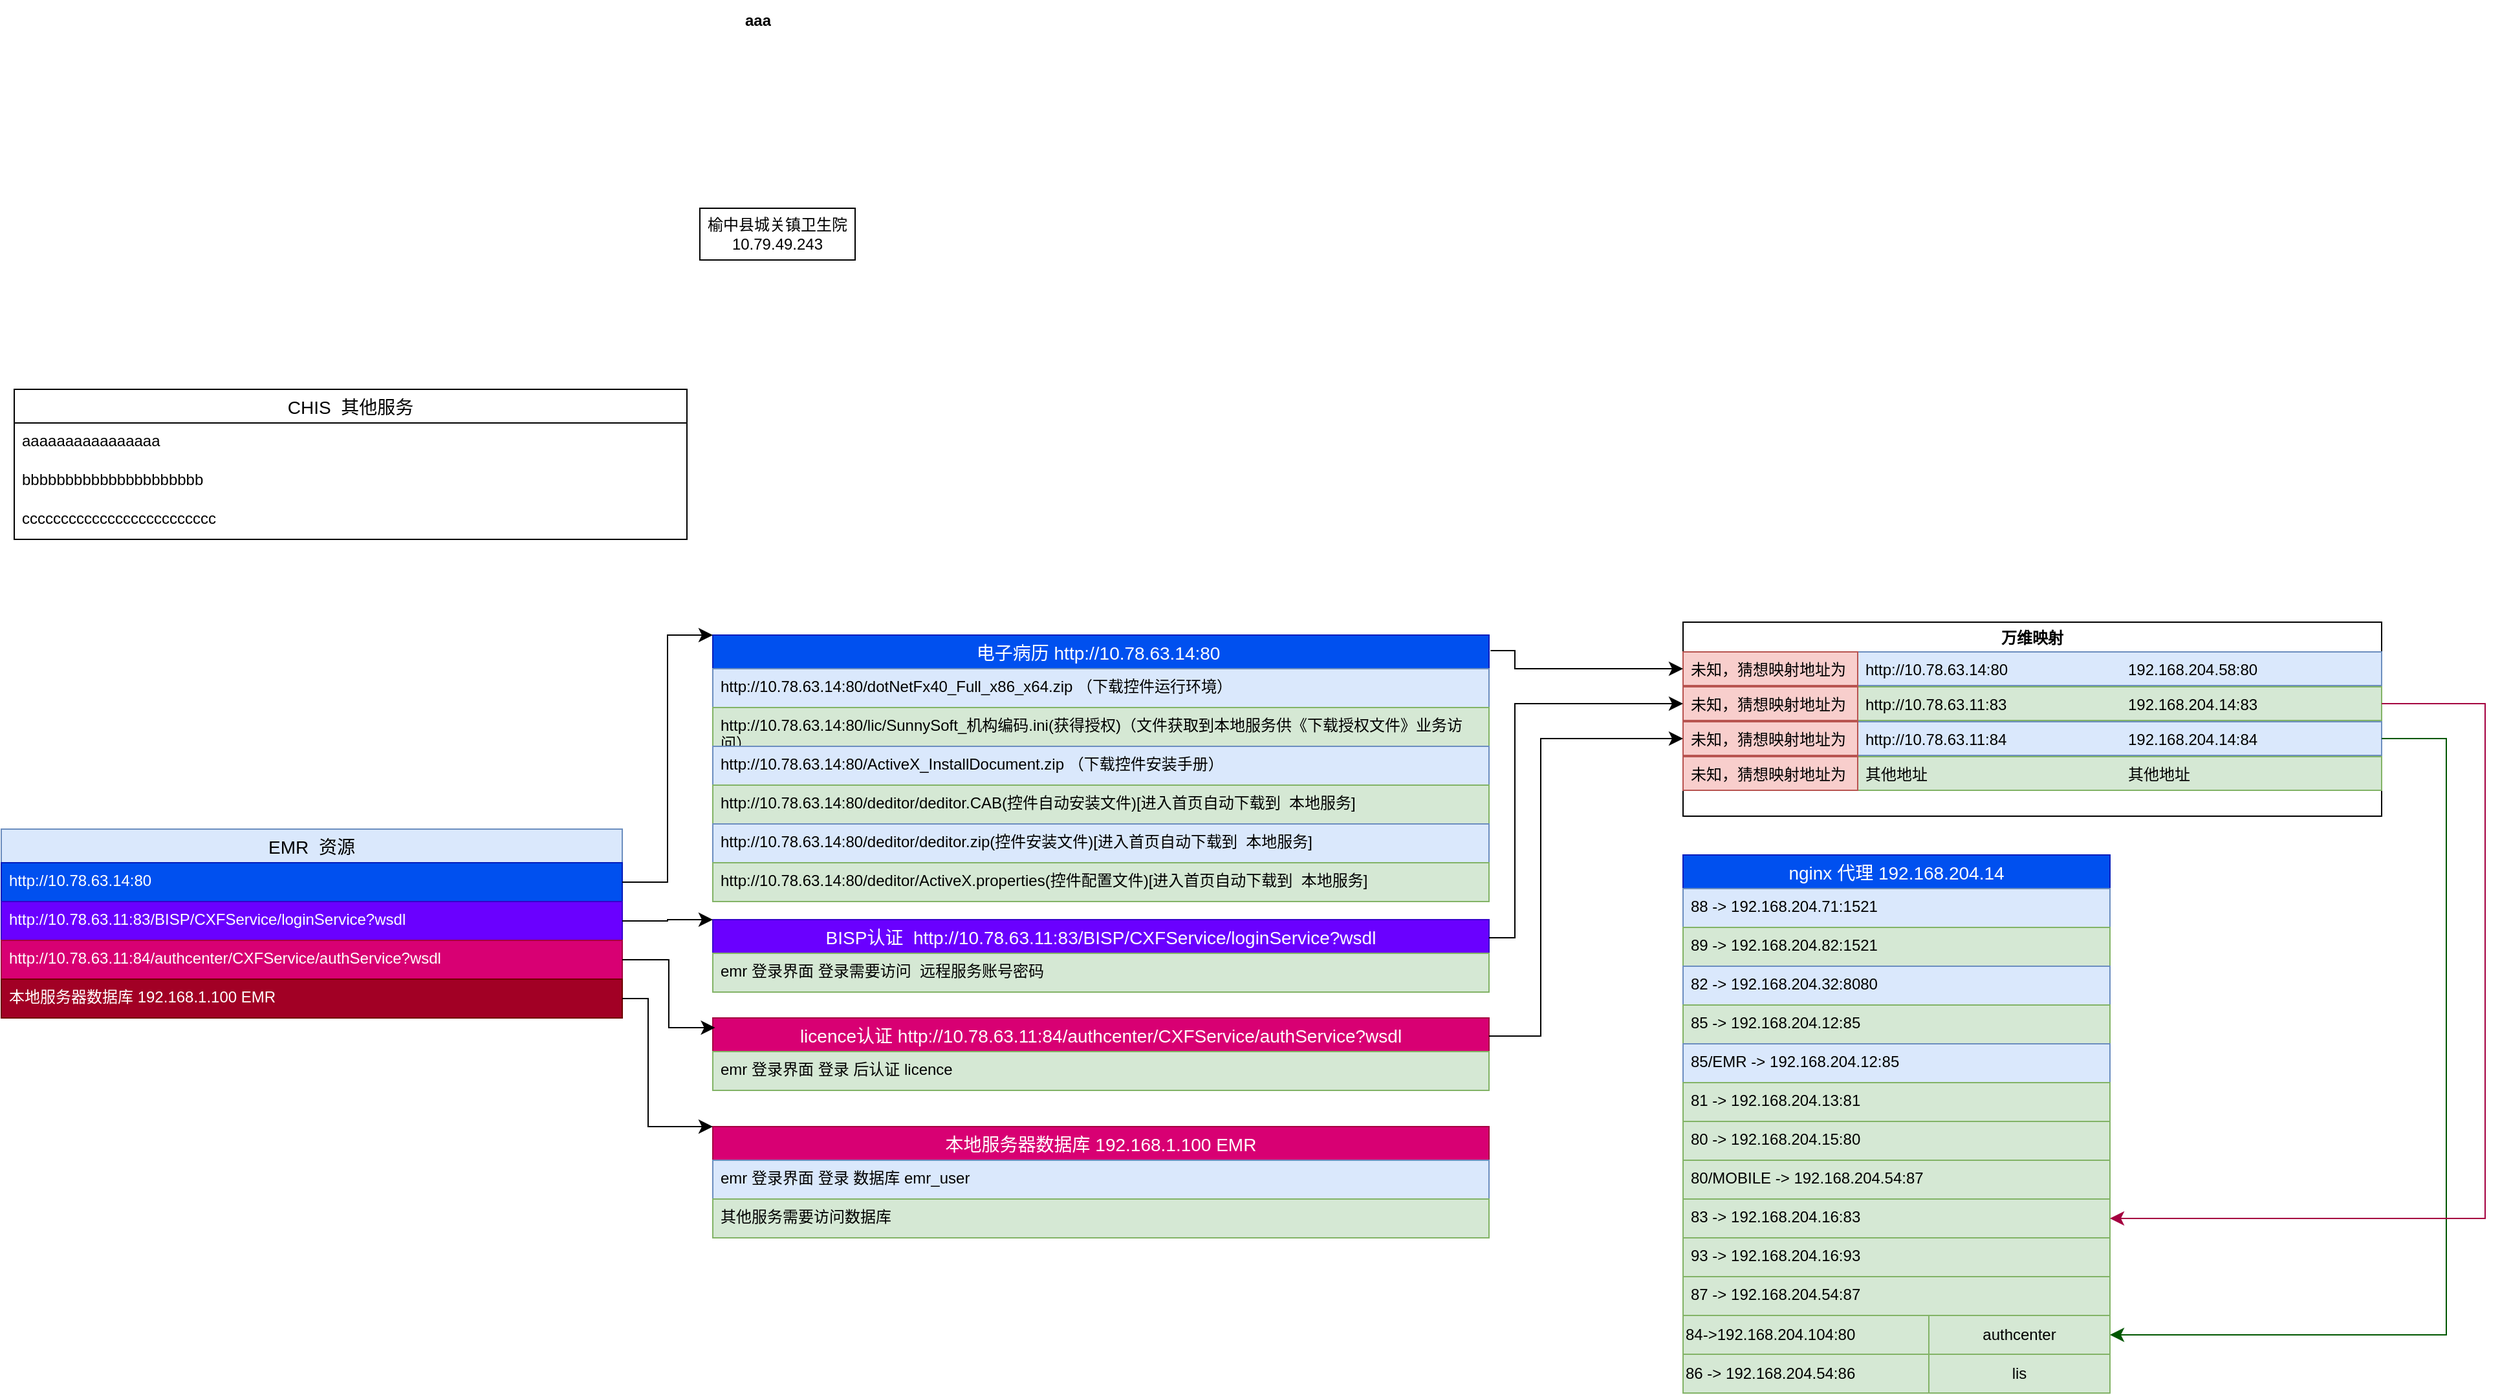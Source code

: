 <mxfile version="22.1.11" type="github">
  <diagram name="第 1 页" id="0BkjYjIJnNKJRxKwbIkA">
    <mxGraphModel dx="2831" dy="2198" grid="1" gridSize="10" guides="1" tooltips="1" connect="1" arrows="1" fold="1" page="1" pageScale="1" pageWidth="827" pageHeight="1169" math="0" shadow="0">
      <root>
        <mxCell id="0" />
        <mxCell id="1" parent="0" />
        <mxCell id="wKczsqMu7J6n82WPHIn5-1" value="榆中县城关镇卫生院&lt;span style=&quot;background-color: initial;&quot;&gt;10.79.49.243&lt;/span&gt;" style="rounded=0;whiteSpace=wrap;html=1;" parent="1" vertex="1">
          <mxGeometry x="430" y="-110" width="120" height="40" as="geometry" />
        </mxCell>
        <mxCell id="wKczsqMu7J6n82WPHIn5-2" value="CHIS  其他服务" style="swimlane;fontStyle=0;childLayout=stackLayout;horizontal=1;startSize=26;horizontalStack=0;resizeParent=1;resizeParentMax=0;resizeLast=0;collapsible=1;marginBottom=0;align=center;fontSize=14;" parent="1" vertex="1">
          <mxGeometry x="-100" y="30" width="520" height="116" as="geometry">
            <mxRectangle x="140" y="200" width="60" height="30" as="alternateBounds" />
          </mxGeometry>
        </mxCell>
        <mxCell id="wKczsqMu7J6n82WPHIn5-3" value="aaaaaaaaaaaaaaaa" style="text;strokeColor=none;fillColor=none;spacingLeft=4;spacingRight=4;overflow=hidden;rotatable=0;points=[[0,0.5],[1,0.5]];portConstraint=eastwest;fontSize=12;whiteSpace=wrap;html=1;" parent="wKczsqMu7J6n82WPHIn5-2" vertex="1">
          <mxGeometry y="26" width="520" height="30" as="geometry" />
        </mxCell>
        <mxCell id="wKczsqMu7J6n82WPHIn5-4" value="bbbbbbbbbbbbbbbbbbbbb" style="text;strokeColor=none;fillColor=none;spacingLeft=4;spacingRight=4;overflow=hidden;rotatable=0;points=[[0,0.5],[1,0.5]];portConstraint=eastwest;fontSize=12;whiteSpace=wrap;html=1;" parent="wKczsqMu7J6n82WPHIn5-2" vertex="1">
          <mxGeometry y="56" width="520" height="30" as="geometry" />
        </mxCell>
        <mxCell id="wKczsqMu7J6n82WPHIn5-5" value="ccccccccccccccccccccccccc" style="text;strokeColor=none;fillColor=none;spacingLeft=4;spacingRight=4;overflow=hidden;rotatable=0;points=[[0,0.5],[1,0.5]];portConstraint=eastwest;fontSize=12;whiteSpace=wrap;html=1;" parent="wKczsqMu7J6n82WPHIn5-2" vertex="1">
          <mxGeometry y="86" width="520" height="30" as="geometry" />
        </mxCell>
        <mxCell id="wKczsqMu7J6n82WPHIn5-19" value="aaa" style="shape=partialRectangle;connectable=0;fillColor=none;top=0;left=0;bottom=0;right=0;fontStyle=1;overflow=hidden;whiteSpace=wrap;html=1;" parent="1" vertex="1">
          <mxGeometry x="460" y="-270" width="30" height="30" as="geometry">
            <mxRectangle width="30" height="30" as="alternateBounds" />
          </mxGeometry>
        </mxCell>
        <mxCell id="eS7xaFLYB2sEI9pfLW7X-1" value="EMR  资源" style="swimlane;fontStyle=0;childLayout=stackLayout;horizontal=1;startSize=26;horizontalStack=0;resizeParent=1;resizeParentMax=0;resizeLast=0;collapsible=1;marginBottom=0;align=center;fontSize=14;movable=1;resizable=1;rotatable=1;deletable=1;editable=1;locked=0;connectable=1;fillColor=#dae8fc;strokeColor=#6c8ebf;" vertex="1" parent="1">
          <mxGeometry x="-110" y="370" width="480" height="146" as="geometry">
            <mxRectangle x="60" y="350" width="235" height="30" as="alternateBounds" />
          </mxGeometry>
        </mxCell>
        <mxCell id="eS7xaFLYB2sEI9pfLW7X-2" value="http://10.78.63.14:80" style="text;strokeColor=#001DBC;fillColor=#0050ef;spacingLeft=4;spacingRight=4;overflow=hidden;rotatable=0;points=[[0,0.5],[1,0.5]];portConstraint=eastwest;fontSize=12;whiteSpace=wrap;html=1;fontColor=#ffffff;" vertex="1" parent="eS7xaFLYB2sEI9pfLW7X-1">
          <mxGeometry y="26" width="480" height="30" as="geometry" />
        </mxCell>
        <mxCell id="eS7xaFLYB2sEI9pfLW7X-3" value="http://10.78.63.11:83/BISP/CXFService/loginService?wsdl" style="text;strokeColor=#3700CC;fillColor=#6a00ff;spacingLeft=4;spacingRight=4;overflow=hidden;rotatable=0;points=[[0,0.5],[1,0.5]];portConstraint=eastwest;fontSize=12;whiteSpace=wrap;html=1;fontColor=#ffffff;" vertex="1" parent="eS7xaFLYB2sEI9pfLW7X-1">
          <mxGeometry y="56" width="480" height="30" as="geometry" />
        </mxCell>
        <mxCell id="eS7xaFLYB2sEI9pfLW7X-4" value="http://10.78.63.11:84/authcenter/CXFService/authService?wsdl" style="text;strokeColor=#A50040;fillColor=#d80073;spacingLeft=4;spacingRight=4;overflow=hidden;rotatable=1;points=[[0,0.5],[1,0.5]];portConstraint=eastwest;fontSize=12;whiteSpace=wrap;html=1;movable=1;resizable=1;deletable=1;editable=1;locked=0;connectable=1;fontColor=#ffffff;" vertex="1" parent="eS7xaFLYB2sEI9pfLW7X-1">
          <mxGeometry y="86" width="480" height="30" as="geometry" />
        </mxCell>
        <mxCell id="eS7xaFLYB2sEI9pfLW7X-50" value="本地服务器数据库 192.168.1.100&amp;nbsp;EMR" style="text;strokeColor=#6F0000;fillColor=#a20025;spacingLeft=4;spacingRight=4;overflow=hidden;rotatable=1;points=[[0,0.5],[1,0.5]];portConstraint=eastwest;fontSize=12;whiteSpace=wrap;html=1;movable=1;resizable=1;deletable=1;editable=1;locked=0;connectable=1;fontColor=#ffffff;" vertex="1" parent="eS7xaFLYB2sEI9pfLW7X-1">
          <mxGeometry y="116" width="480" height="30" as="geometry" />
        </mxCell>
        <mxCell id="eS7xaFLYB2sEI9pfLW7X-28" value="电子病历 http://10.78.63.14:80 " style="swimlane;fontStyle=0;childLayout=stackLayout;horizontal=1;startSize=26;horizontalStack=0;resizeParent=1;resizeParentMax=0;resizeLast=0;collapsible=1;marginBottom=0;align=center;fontSize=14;movable=1;resizable=1;rotatable=1;deletable=1;editable=1;locked=0;connectable=1;fillColor=#0050ef;fontColor=#ffffff;strokeColor=#001DBC;" vertex="1" parent="1">
          <mxGeometry x="440" y="220" width="600" height="206" as="geometry">
            <mxRectangle x="440" y="220" width="560" height="30" as="alternateBounds" />
          </mxGeometry>
        </mxCell>
        <mxCell id="eS7xaFLYB2sEI9pfLW7X-29" value="http://10.78.63.14:80/dotNetFx40_Full_x86_x64.zip （下载控件运行环境）" style="text;strokeColor=#6c8ebf;fillColor=#dae8fc;spacingLeft=4;spacingRight=4;overflow=hidden;rotatable=0;points=[[0,0.5],[1,0.5]];portConstraint=eastwest;fontSize=12;whiteSpace=wrap;html=1;" vertex="1" parent="eS7xaFLYB2sEI9pfLW7X-28">
          <mxGeometry y="26" width="600" height="30" as="geometry" />
        </mxCell>
        <mxCell id="eS7xaFLYB2sEI9pfLW7X-30" value="http://10.78.63.14:80/lic/SunnySoft_机构编码.ini(获得授权)（文件获取到本地服务供《下载授权文件》业务访问）" style="text;strokeColor=#82b366;fillColor=#d5e8d4;spacingLeft=4;spacingRight=4;overflow=hidden;rotatable=0;points=[[0,0.5],[1,0.5]];portConstraint=eastwest;fontSize=12;whiteSpace=wrap;html=1;" vertex="1" parent="eS7xaFLYB2sEI9pfLW7X-28">
          <mxGeometry y="56" width="600" height="30" as="geometry" />
        </mxCell>
        <mxCell id="eS7xaFLYB2sEI9pfLW7X-31" value="http://10.78.63.14:80/ActiveX_InstallDocument.zip （下载控件安装手册）" style="text;strokeColor=#6c8ebf;fillColor=#dae8fc;spacingLeft=4;spacingRight=4;overflow=hidden;rotatable=1;points=[[0,0.5],[1,0.5]];portConstraint=eastwest;fontSize=12;whiteSpace=wrap;html=1;movable=1;resizable=1;deletable=1;editable=1;locked=0;connectable=1;" vertex="1" parent="eS7xaFLYB2sEI9pfLW7X-28">
          <mxGeometry y="86" width="600" height="30" as="geometry" />
        </mxCell>
        <mxCell id="eS7xaFLYB2sEI9pfLW7X-33" value="http://10.78.63.14:80/deditor/deditor.CAB(控件自动安装文件)[进入首页自动下载到&amp;nbsp; 本地服务]" style="text;strokeColor=#82b366;fillColor=#d5e8d4;spacingLeft=4;spacingRight=4;overflow=hidden;rotatable=1;points=[[0,0.5],[1,0.5]];portConstraint=eastwest;fontSize=12;whiteSpace=wrap;html=1;movable=1;resizable=1;deletable=1;editable=1;locked=0;connectable=1;" vertex="1" parent="eS7xaFLYB2sEI9pfLW7X-28">
          <mxGeometry y="116" width="600" height="30" as="geometry" />
        </mxCell>
        <mxCell id="eS7xaFLYB2sEI9pfLW7X-34" value="http://10.78.63.14:80/deditor/deditor.zip(控件安装文件)[进入首页自动下载到&amp;nbsp; 本地服务]" style="text;strokeColor=#6c8ebf;fillColor=#dae8fc;spacingLeft=4;spacingRight=4;overflow=hidden;rotatable=1;points=[[0,0.5],[1,0.5]];portConstraint=eastwest;fontSize=12;whiteSpace=wrap;html=1;movable=1;resizable=1;deletable=1;editable=1;locked=0;connectable=1;" vertex="1" parent="eS7xaFLYB2sEI9pfLW7X-28">
          <mxGeometry y="146" width="600" height="30" as="geometry" />
        </mxCell>
        <mxCell id="eS7xaFLYB2sEI9pfLW7X-41" value="http://10.78.63.14:80/deditor/ActiveX.properties(控件配置文件)[进入首页自动下载到&amp;nbsp; 本地服务]" style="text;strokeColor=#82b366;fillColor=#d5e8d4;spacingLeft=4;spacingRight=4;overflow=hidden;rotatable=1;points=[[0,0.5],[1,0.5]];portConstraint=eastwest;fontSize=12;whiteSpace=wrap;html=1;movable=1;resizable=1;deletable=1;editable=1;locked=0;connectable=1;" vertex="1" parent="eS7xaFLYB2sEI9pfLW7X-28">
          <mxGeometry y="176" width="600" height="30" as="geometry" />
        </mxCell>
        <mxCell id="eS7xaFLYB2sEI9pfLW7X-42" value="BISP认证  http://10.78.63.11:83/BISP/CXFService/loginService?wsdl" style="swimlane;fontStyle=0;childLayout=stackLayout;horizontal=1;startSize=26;horizontalStack=0;resizeParent=1;resizeParentMax=0;resizeLast=0;collapsible=1;marginBottom=0;align=center;fontSize=14;movable=1;resizable=1;rotatable=1;deletable=1;editable=1;locked=0;connectable=1;fillColor=#6a00ff;strokeColor=#3700CC;fontColor=#ffffff;" vertex="1" parent="1">
          <mxGeometry x="440" y="440" width="600" height="56" as="geometry">
            <mxRectangle x="440" y="440" width="560" height="30" as="alternateBounds" />
          </mxGeometry>
        </mxCell>
        <mxCell id="eS7xaFLYB2sEI9pfLW7X-68" value="emr&amp;nbsp;登录界面&amp;nbsp;登录需要访问&amp;nbsp; 远程服务账号密码" style="text;strokeColor=#82b366;fillColor=#d5e8d4;spacingLeft=4;spacingRight=4;overflow=hidden;rotatable=0;points=[[0,0.5],[1,0.5]];portConstraint=eastwest;fontSize=12;whiteSpace=wrap;html=1;" vertex="1" parent="eS7xaFLYB2sEI9pfLW7X-42">
          <mxGeometry y="26" width="600" height="30" as="geometry" />
        </mxCell>
        <mxCell id="eS7xaFLYB2sEI9pfLW7X-51" value="licence认证 http://10.78.63.11:84/authcenter/CXFService/authService?wsdl" style="swimlane;fontStyle=0;childLayout=stackLayout;horizontal=1;startSize=26;horizontalStack=0;resizeParent=1;resizeParentMax=0;resizeLast=0;collapsible=1;marginBottom=0;align=center;fontSize=14;movable=1;resizable=1;rotatable=1;deletable=1;editable=1;locked=0;connectable=1;fillColor=#d80073;strokeColor=#A50040;fontColor=#ffffff;" vertex="1" parent="1">
          <mxGeometry x="440" y="516" width="600" height="56" as="geometry">
            <mxRectangle x="440" y="516" width="560" height="30" as="alternateBounds" />
          </mxGeometry>
        </mxCell>
        <mxCell id="eS7xaFLYB2sEI9pfLW7X-52" value="emr&amp;nbsp;登录界面&amp;nbsp;登录&amp;nbsp;后认证&amp;nbsp;licence" style="text;strokeColor=#82b366;fillColor=#d5e8d4;spacingLeft=4;spacingRight=4;overflow=hidden;rotatable=0;points=[[0,0.5],[1,0.5]];portConstraint=eastwest;fontSize=12;whiteSpace=wrap;html=1;" vertex="1" parent="eS7xaFLYB2sEI9pfLW7X-51">
          <mxGeometry y="26" width="600" height="30" as="geometry" />
        </mxCell>
        <mxCell id="eS7xaFLYB2sEI9pfLW7X-57" value="" style="edgeStyle=elbowEdgeStyle;elbow=horizontal;endArrow=classic;html=1;curved=0;rounded=0;endSize=8;startSize=8;exitX=1;exitY=0.5;exitDx=0;exitDy=0;entryX=0;entryY=0;entryDx=0;entryDy=0;" edge="1" parent="1" source="eS7xaFLYB2sEI9pfLW7X-2" target="eS7xaFLYB2sEI9pfLW7X-28">
          <mxGeometry width="50" height="50" relative="1" as="geometry">
            <mxPoint x="190" y="690" as="sourcePoint" />
            <mxPoint x="240" y="640" as="targetPoint" />
          </mxGeometry>
        </mxCell>
        <mxCell id="eS7xaFLYB2sEI9pfLW7X-69" value="" style="edgeStyle=elbowEdgeStyle;elbow=horizontal;endArrow=classic;html=1;curved=0;rounded=0;endSize=8;startSize=8;entryX=0;entryY=0;entryDx=0;entryDy=0;" edge="1" parent="1" source="eS7xaFLYB2sEI9pfLW7X-3" target="eS7xaFLYB2sEI9pfLW7X-42">
          <mxGeometry width="50" height="50" relative="1" as="geometry">
            <mxPoint x="395" y="471" as="sourcePoint" />
            <mxPoint x="585" y="280" as="targetPoint" />
          </mxGeometry>
        </mxCell>
        <mxCell id="eS7xaFLYB2sEI9pfLW7X-70" value="" style="edgeStyle=elbowEdgeStyle;elbow=horizontal;endArrow=classic;html=1;curved=0;rounded=0;endSize=8;startSize=8;entryX=0.003;entryY=0.134;entryDx=0;entryDy=0;exitX=1;exitY=0.5;exitDx=0;exitDy=0;entryPerimeter=0;" edge="1" parent="1" source="eS7xaFLYB2sEI9pfLW7X-4" target="eS7xaFLYB2sEI9pfLW7X-51">
          <mxGeometry width="50" height="50" relative="1" as="geometry">
            <mxPoint x="370" y="540" as="sourcePoint" />
            <mxPoint x="560" y="559" as="targetPoint" />
          </mxGeometry>
        </mxCell>
        <mxCell id="eS7xaFLYB2sEI9pfLW7X-72" value="本地服务器数据库 192.168.1.100 EMR" style="swimlane;fontStyle=0;childLayout=stackLayout;horizontal=1;startSize=26;horizontalStack=0;resizeParent=1;resizeParentMax=0;resizeLast=0;collapsible=1;marginBottom=0;align=center;fontSize=14;movable=1;resizable=1;rotatable=1;deletable=1;editable=1;locked=0;connectable=1;fillColor=#d80073;strokeColor=#A50040;fontColor=#ffffff;" vertex="1" parent="1">
          <mxGeometry x="440" y="600" width="600" height="86" as="geometry">
            <mxRectangle x="440" y="600" width="560" height="30" as="alternateBounds" />
          </mxGeometry>
        </mxCell>
        <mxCell id="eS7xaFLYB2sEI9pfLW7X-76" value="emr&amp;nbsp;登录界面&amp;nbsp;登录&amp;nbsp;数据库&amp;nbsp;emr_user" style="text;strokeColor=#6c8ebf;fillColor=#dae8fc;spacingLeft=4;spacingRight=4;overflow=hidden;rotatable=0;points=[[0,0.5],[1,0.5]];portConstraint=eastwest;fontSize=12;whiteSpace=wrap;html=1;" vertex="1" parent="eS7xaFLYB2sEI9pfLW7X-72">
          <mxGeometry y="26" width="600" height="30" as="geometry" />
        </mxCell>
        <mxCell id="eS7xaFLYB2sEI9pfLW7X-73" value="其他服务需要访问数据库" style="text;strokeColor=#82b366;fillColor=#d5e8d4;spacingLeft=4;spacingRight=4;overflow=hidden;rotatable=0;points=[[0,0.5],[1,0.5]];portConstraint=eastwest;fontSize=12;whiteSpace=wrap;html=1;" vertex="1" parent="eS7xaFLYB2sEI9pfLW7X-72">
          <mxGeometry y="56" width="600" height="30" as="geometry" />
        </mxCell>
        <mxCell id="eS7xaFLYB2sEI9pfLW7X-74" value="" style="edgeStyle=elbowEdgeStyle;elbow=horizontal;endArrow=classic;html=1;curved=0;rounded=0;endSize=8;startSize=8;entryX=0;entryY=0;entryDx=0;entryDy=0;exitX=1;exitY=0.5;exitDx=0;exitDy=0;" edge="1" parent="1" source="eS7xaFLYB2sEI9pfLW7X-50" target="eS7xaFLYB2sEI9pfLW7X-72">
          <mxGeometry width="50" height="50" relative="1" as="geometry">
            <mxPoint x="380" y="481" as="sourcePoint" />
            <mxPoint x="452" y="534" as="targetPoint" />
            <Array as="points">
              <mxPoint x="390" y="550" />
            </Array>
          </mxGeometry>
        </mxCell>
        <mxCell id="eS7xaFLYB2sEI9pfLW7X-156" value="nginx 代理 192.168.204.14" style="swimlane;fontStyle=0;childLayout=stackLayout;horizontal=1;startSize=26;horizontalStack=0;resizeParent=1;resizeParentMax=0;resizeLast=0;collapsible=1;marginBottom=0;align=center;fontSize=14;movable=1;resizable=1;rotatable=1;deletable=1;editable=1;locked=0;connectable=1;fillColor=#0050ef;fontColor=#ffffff;strokeColor=#001DBC;" vertex="1" parent="1">
          <mxGeometry x="1190" y="390" width="330" height="416" as="geometry">
            <mxRectangle x="440" y="220" width="560" height="30" as="alternateBounds" />
          </mxGeometry>
        </mxCell>
        <mxCell id="eS7xaFLYB2sEI9pfLW7X-157" value="88 -&amp;gt;&amp;nbsp;192.168.204.71:1521" style="text;strokeColor=#6c8ebf;fillColor=#dae8fc;spacingLeft=4;spacingRight=4;overflow=hidden;rotatable=0;points=[[0,0.5],[1,0.5]];portConstraint=eastwest;fontSize=12;whiteSpace=wrap;html=1;" vertex="1" parent="eS7xaFLYB2sEI9pfLW7X-156">
          <mxGeometry y="26" width="330" height="30" as="geometry" />
        </mxCell>
        <mxCell id="eS7xaFLYB2sEI9pfLW7X-158" value="89 -&amp;gt;&amp;nbsp;192.168.204.82:1521" style="text;strokeColor=#82b366;fillColor=#d5e8d4;spacingLeft=4;spacingRight=4;overflow=hidden;rotatable=0;points=[[0,0.5],[1,0.5]];portConstraint=eastwest;fontSize=12;whiteSpace=wrap;html=1;" vertex="1" parent="eS7xaFLYB2sEI9pfLW7X-156">
          <mxGeometry y="56" width="330" height="30" as="geometry" />
        </mxCell>
        <mxCell id="eS7xaFLYB2sEI9pfLW7X-159" value="82 -&amp;gt;&amp;nbsp;192.168.204.32:8080" style="text;strokeColor=#6c8ebf;fillColor=#dae8fc;spacingLeft=4;spacingRight=4;overflow=hidden;rotatable=1;points=[[0,0.5],[1,0.5]];portConstraint=eastwest;fontSize=12;whiteSpace=wrap;html=1;movable=1;resizable=1;deletable=1;editable=1;locked=0;connectable=1;" vertex="1" parent="eS7xaFLYB2sEI9pfLW7X-156">
          <mxGeometry y="86" width="330" height="30" as="geometry" />
        </mxCell>
        <mxCell id="eS7xaFLYB2sEI9pfLW7X-160" value="85 -&amp;gt;&amp;nbsp;192.168.204.12:85" style="text;strokeColor=#82b366;fillColor=#d5e8d4;spacingLeft=4;spacingRight=4;overflow=hidden;rotatable=1;points=[[0,0.5],[1,0.5]];portConstraint=eastwest;fontSize=12;whiteSpace=wrap;html=1;movable=1;resizable=1;deletable=1;editable=1;locked=0;connectable=1;" vertex="1" parent="eS7xaFLYB2sEI9pfLW7X-156">
          <mxGeometry y="116" width="330" height="30" as="geometry" />
        </mxCell>
        <mxCell id="eS7xaFLYB2sEI9pfLW7X-161" value="85/EMR -&amp;gt;&amp;nbsp;192.168.204.12:85" style="text;strokeColor=#6c8ebf;fillColor=#dae8fc;spacingLeft=4;spacingRight=4;overflow=hidden;rotatable=1;points=[[0,0.5],[1,0.5]];portConstraint=eastwest;fontSize=12;whiteSpace=wrap;html=1;movable=1;resizable=1;deletable=1;editable=1;locked=0;connectable=1;" vertex="1" parent="eS7xaFLYB2sEI9pfLW7X-156">
          <mxGeometry y="146" width="330" height="30" as="geometry" />
        </mxCell>
        <mxCell id="eS7xaFLYB2sEI9pfLW7X-162" value="81 -&amp;gt;&amp;nbsp;192.168.204.13:81" style="text;strokeColor=#82b366;fillColor=#d5e8d4;spacingLeft=4;spacingRight=4;overflow=hidden;rotatable=1;points=[[0,0.5],[1,0.5]];portConstraint=eastwest;fontSize=12;whiteSpace=wrap;html=1;movable=1;resizable=1;deletable=1;editable=1;locked=0;connectable=1;" vertex="1" parent="eS7xaFLYB2sEI9pfLW7X-156">
          <mxGeometry y="176" width="330" height="30" as="geometry" />
        </mxCell>
        <mxCell id="eS7xaFLYB2sEI9pfLW7X-168" value="80 -&amp;gt; 192.168.204.15:80" style="text;strokeColor=#82b366;fillColor=#d5e8d4;spacingLeft=4;spacingRight=4;overflow=hidden;rotatable=1;points=[[0,0.5],[1,0.5]];portConstraint=eastwest;fontSize=12;whiteSpace=wrap;html=1;movable=1;resizable=1;deletable=1;editable=1;locked=0;connectable=1;" vertex="1" parent="eS7xaFLYB2sEI9pfLW7X-156">
          <mxGeometry y="206" width="330" height="30" as="geometry" />
        </mxCell>
        <mxCell id="eS7xaFLYB2sEI9pfLW7X-169" value="80/MOBILE -&amp;gt;&amp;nbsp;192.168.204.54:87" style="text;strokeColor=#82b366;fillColor=#d5e8d4;spacingLeft=4;spacingRight=4;overflow=hidden;rotatable=1;points=[[0,0.5],[1,0.5]];portConstraint=eastwest;fontSize=12;whiteSpace=wrap;html=1;movable=1;resizable=1;deletable=1;editable=1;locked=0;connectable=1;" vertex="1" parent="eS7xaFLYB2sEI9pfLW7X-156">
          <mxGeometry y="236" width="330" height="30" as="geometry" />
        </mxCell>
        <mxCell id="eS7xaFLYB2sEI9pfLW7X-170" value="83 -&amp;gt;&amp;nbsp;192.168.204.16:83" style="text;strokeColor=#82b366;fillColor=#d5e8d4;spacingLeft=4;spacingRight=4;overflow=hidden;rotatable=1;points=[[0,0.5],[1,0.5]];portConstraint=eastwest;fontSize=12;whiteSpace=wrap;html=1;movable=1;resizable=1;deletable=1;editable=1;locked=0;connectable=1;" vertex="1" parent="eS7xaFLYB2sEI9pfLW7X-156">
          <mxGeometry y="266" width="330" height="30" as="geometry" />
        </mxCell>
        <mxCell id="eS7xaFLYB2sEI9pfLW7X-171" value="93 -&amp;gt;&amp;nbsp;192.168.204.16:93" style="text;strokeColor=#82b366;fillColor=#d5e8d4;spacingLeft=4;spacingRight=4;overflow=hidden;rotatable=1;points=[[0,0.5],[1,0.5]];portConstraint=eastwest;fontSize=12;whiteSpace=wrap;html=1;movable=1;resizable=1;deletable=1;editable=1;locked=0;connectable=1;" vertex="1" parent="eS7xaFLYB2sEI9pfLW7X-156">
          <mxGeometry y="296" width="330" height="30" as="geometry" />
        </mxCell>
        <mxCell id="eS7xaFLYB2sEI9pfLW7X-172" value="87 -&amp;gt;&amp;nbsp;192.168.204.54:87" style="text;strokeColor=#82b366;fillColor=#d5e8d4;spacingLeft=4;spacingRight=4;overflow=hidden;rotatable=1;points=[[0,0.5],[1,0.5]];portConstraint=eastwest;fontSize=12;whiteSpace=wrap;html=1;movable=1;resizable=1;deletable=1;editable=1;locked=0;connectable=1;" vertex="1" parent="eS7xaFLYB2sEI9pfLW7X-156">
          <mxGeometry y="326" width="330" height="30" as="geometry" />
        </mxCell>
        <mxCell id="eS7xaFLYB2sEI9pfLW7X-182" value="" style="group;fillColor=#d5e8d4;strokeColor=#82b366;connectable=1;align=left;whiteSpace=wrap;html=1;" vertex="1" connectable="0" parent="eS7xaFLYB2sEI9pfLW7X-156">
          <mxGeometry y="356" width="330" height="30" as="geometry" />
        </mxCell>
        <mxCell id="eS7xaFLYB2sEI9pfLW7X-180" value="84-&amp;gt;192.168.204.104:80" style="text;html=1;strokeColor=#82b366;fillColor=#d5e8d4;align=left;verticalAlign=middle;whiteSpace=wrap;rounded=0;labelBackgroundColor=none;labelBorderColor=none;" vertex="1" parent="eS7xaFLYB2sEI9pfLW7X-182">
          <mxGeometry width="190" height="30" as="geometry" />
        </mxCell>
        <mxCell id="eS7xaFLYB2sEI9pfLW7X-181" value="authcenter" style="text;html=1;strokeColor=#82b366;fillColor=#d5e8d4;align=center;verticalAlign=middle;whiteSpace=wrap;rounded=0;labelBackgroundColor=none;labelBorderColor=none;" vertex="1" parent="eS7xaFLYB2sEI9pfLW7X-182">
          <mxGeometry x="190" width="140" height="30" as="geometry" />
        </mxCell>
        <mxCell id="eS7xaFLYB2sEI9pfLW7X-191" value="" style="group;fillColor=#d5e8d4;strokeColor=#82b366;connectable=1;align=left;whiteSpace=wrap;html=1;" vertex="1" connectable="0" parent="eS7xaFLYB2sEI9pfLW7X-156">
          <mxGeometry y="386" width="330" height="30" as="geometry" />
        </mxCell>
        <mxCell id="eS7xaFLYB2sEI9pfLW7X-192" value="86 -&amp;gt;&amp;nbsp;192.168.204.54:86" style="text;html=1;strokeColor=#82b366;fillColor=#d5e8d4;align=left;verticalAlign=middle;whiteSpace=wrap;rounded=0;labelBackgroundColor=none;labelBorderColor=none;" vertex="1" parent="eS7xaFLYB2sEI9pfLW7X-191">
          <mxGeometry width="190" height="30" as="geometry" />
        </mxCell>
        <mxCell id="eS7xaFLYB2sEI9pfLW7X-193" value="lis" style="text;html=1;strokeColor=#82b366;fillColor=#d5e8d4;align=center;verticalAlign=middle;whiteSpace=wrap;rounded=0;labelBackgroundColor=none;labelBorderColor=none;" vertex="1" parent="eS7xaFLYB2sEI9pfLW7X-191">
          <mxGeometry x="190" width="140" height="30" as="geometry" />
        </mxCell>
        <mxCell id="eS7xaFLYB2sEI9pfLW7X-236" value="" style="group" vertex="1" connectable="0" parent="1">
          <mxGeometry x="1190" y="210" width="540" height="150" as="geometry" />
        </mxCell>
        <mxCell id="eS7xaFLYB2sEI9pfLW7X-132" value="" style="group;" vertex="1" connectable="0" parent="eS7xaFLYB2sEI9pfLW7X-236">
          <mxGeometry width="540" height="150" as="geometry" />
        </mxCell>
        <mxCell id="eS7xaFLYB2sEI9pfLW7X-116" value="万维映射" style="swimlane;labelBackgroundColor=default;" vertex="1" parent="eS7xaFLYB2sEI9pfLW7X-132">
          <mxGeometry width="540" height="150" as="geometry">
            <mxRectangle x="1300" y="660" width="100" height="30" as="alternateBounds" />
          </mxGeometry>
        </mxCell>
        <mxCell id="eS7xaFLYB2sEI9pfLW7X-121" value="" style="group;fillColor=#dae8fc;strokeColor=#6c8ebf;connectable=1;overflow=hidden;dropTarget=0;" vertex="1" connectable="0" parent="eS7xaFLYB2sEI9pfLW7X-116">
          <mxGeometry y="23" width="540" height="26" as="geometry" />
        </mxCell>
        <mxCell id="eS7xaFLYB2sEI9pfLW7X-117" value="未知，猜想映射地址为" style="text;strokeColor=#b85450;fillColor=#f8cecc;align=left;verticalAlign=top;spacingLeft=4;spacingRight=4;overflow=hidden;rotatable=0;points=[[0,0.5],[1,0.5]];portConstraint=eastwest;whiteSpace=wrap;html=1;" vertex="1" parent="eS7xaFLYB2sEI9pfLW7X-121">
          <mxGeometry width="135" height="26" as="geometry" />
        </mxCell>
        <mxCell id="eS7xaFLYB2sEI9pfLW7X-119" value="http://10.78.63.14:80" style="text;strokeColor=none;fillColor=none;align=left;verticalAlign=top;spacingLeft=4;spacingRight=4;overflow=hidden;rotatable=0;points=[[0,0.5],[1,0.5]];portConstraint=eastwest;whiteSpace=wrap;html=1;" vertex="1" parent="eS7xaFLYB2sEI9pfLW7X-121">
          <mxGeometry x="135" width="202.5" height="26" as="geometry" />
        </mxCell>
        <mxCell id="eS7xaFLYB2sEI9pfLW7X-120" value="192.168.204.58:80" style="text;strokeColor=none;fillColor=none;align=left;verticalAlign=top;spacingLeft=4;spacingRight=4;overflow=hidden;rotatable=0;points=[[0,0.5],[1,0.5]];portConstraint=eastwest;whiteSpace=wrap;html=1;" vertex="1" parent="eS7xaFLYB2sEI9pfLW7X-121">
          <mxGeometry x="337.5" width="202.5" height="26" as="geometry" />
        </mxCell>
        <mxCell id="eS7xaFLYB2sEI9pfLW7X-147" value="" style="group;fillColor=#d5e8d4;strokeColor=#82b366;" vertex="1" connectable="0" parent="eS7xaFLYB2sEI9pfLW7X-116">
          <mxGeometry y="104" width="540" height="26" as="geometry" />
        </mxCell>
        <mxCell id="eS7xaFLYB2sEI9pfLW7X-148" value="未知，猜想映射地址为" style="text;strokeColor=#b85450;fillColor=#f8cecc;align=left;verticalAlign=top;spacingLeft=4;spacingRight=4;overflow=hidden;rotatable=0;points=[[0,0.5],[1,0.5]];portConstraint=eastwest;whiteSpace=wrap;html=1;" vertex="1" parent="eS7xaFLYB2sEI9pfLW7X-147">
          <mxGeometry width="135" height="26" as="geometry" />
        </mxCell>
        <mxCell id="eS7xaFLYB2sEI9pfLW7X-149" value="其他地址" style="text;strokeColor=none;fillColor=none;align=left;verticalAlign=top;spacingLeft=4;spacingRight=4;overflow=hidden;rotatable=0;points=[[0,0.5],[1,0.5]];portConstraint=eastwest;whiteSpace=wrap;html=1;" vertex="1" parent="eS7xaFLYB2sEI9pfLW7X-147">
          <mxGeometry x="135" width="202.5" height="26" as="geometry" />
        </mxCell>
        <mxCell id="eS7xaFLYB2sEI9pfLW7X-150" value="其他地址" style="text;strokeColor=none;fillColor=none;align=left;verticalAlign=top;spacingLeft=4;spacingRight=4;overflow=hidden;rotatable=0;points=[[0,0.5],[1,0.5]];portConstraint=eastwest;whiteSpace=wrap;html=1;" vertex="1" parent="eS7xaFLYB2sEI9pfLW7X-147">
          <mxGeometry x="337.5" width="202.5" height="26" as="geometry" />
        </mxCell>
        <mxCell id="eS7xaFLYB2sEI9pfLW7X-128" value="" style="group;fillColor=#dae8fc;strokeColor=#6c8ebf;" vertex="1" connectable="0" parent="eS7xaFLYB2sEI9pfLW7X-132">
          <mxGeometry y="77" width="540" height="26" as="geometry" />
        </mxCell>
        <mxCell id="eS7xaFLYB2sEI9pfLW7X-129" value="未知，猜想映射地址为" style="text;strokeColor=#b85450;fillColor=#f8cecc;align=left;verticalAlign=top;spacingLeft=4;spacingRight=4;overflow=hidden;rotatable=0;points=[[0,0.5],[1,0.5]];portConstraint=eastwest;whiteSpace=wrap;html=1;" vertex="1" parent="eS7xaFLYB2sEI9pfLW7X-128">
          <mxGeometry width="135" height="26" as="geometry" />
        </mxCell>
        <mxCell id="eS7xaFLYB2sEI9pfLW7X-130" value="http://10.78.63.11:84" style="text;strokeColor=none;fillColor=none;align=left;verticalAlign=top;spacingLeft=4;spacingRight=4;overflow=hidden;rotatable=0;points=[[0,0.5],[1,0.5]];portConstraint=eastwest;whiteSpace=wrap;html=1;" vertex="1" parent="eS7xaFLYB2sEI9pfLW7X-128">
          <mxGeometry x="135" width="202.5" height="26" as="geometry" />
        </mxCell>
        <mxCell id="eS7xaFLYB2sEI9pfLW7X-131" value="192.168.204.14:84" style="text;strokeColor=none;fillColor=none;align=left;verticalAlign=top;spacingLeft=4;spacingRight=4;overflow=hidden;rotatable=0;points=[[0,0.5],[1,0.5]];portConstraint=eastwest;whiteSpace=wrap;html=1;" vertex="1" parent="eS7xaFLYB2sEI9pfLW7X-128">
          <mxGeometry x="337.5" width="202.5" height="26" as="geometry" />
        </mxCell>
        <mxCell id="eS7xaFLYB2sEI9pfLW7X-152" value="" style="group;fillColor=#d5e8d4;strokeColor=#82b366;" vertex="1" connectable="0" parent="eS7xaFLYB2sEI9pfLW7X-236">
          <mxGeometry y="50" width="540" height="26" as="geometry" />
        </mxCell>
        <mxCell id="eS7xaFLYB2sEI9pfLW7X-153" value="未知，猜想映射地址为" style="text;strokeColor=#b85450;fillColor=#f8cecc;align=left;verticalAlign=top;spacingLeft=4;spacingRight=4;overflow=hidden;rotatable=0;points=[[0,0.5],[1,0.5]];portConstraint=eastwest;whiteSpace=wrap;html=1;" vertex="1" parent="eS7xaFLYB2sEI9pfLW7X-152">
          <mxGeometry width="135" height="26" as="geometry" />
        </mxCell>
        <mxCell id="eS7xaFLYB2sEI9pfLW7X-154" value="http://10.78.63.11:83" style="text;strokeColor=none;fillColor=none;align=left;verticalAlign=top;spacingLeft=4;spacingRight=4;overflow=hidden;rotatable=0;points=[[0,0.5],[1,0.5]];portConstraint=eastwest;whiteSpace=wrap;html=1;" vertex="1" parent="eS7xaFLYB2sEI9pfLW7X-152">
          <mxGeometry x="135" width="202.5" height="26" as="geometry" />
        </mxCell>
        <mxCell id="eS7xaFLYB2sEI9pfLW7X-155" value="192.168.204.14:83" style="text;strokeColor=none;fillColor=none;align=left;verticalAlign=top;spacingLeft=4;spacingRight=4;overflow=hidden;rotatable=0;points=[[0,0.5],[1,0.5]];portConstraint=eastwest;whiteSpace=wrap;html=1;" vertex="1" parent="eS7xaFLYB2sEI9pfLW7X-152">
          <mxGeometry x="337.5" width="202.5" height="26" as="geometry" />
        </mxCell>
        <mxCell id="eS7xaFLYB2sEI9pfLW7X-238" value="" style="edgeStyle=elbowEdgeStyle;elbow=horizontal;endArrow=classic;html=1;curved=0;rounded=0;endSize=8;startSize=8;exitX=1;exitY=0.25;exitDx=0;exitDy=0;entryX=0;entryY=0.5;entryDx=0;entryDy=0;" edge="1" parent="1" source="eS7xaFLYB2sEI9pfLW7X-42" target="eS7xaFLYB2sEI9pfLW7X-153">
          <mxGeometry width="50" height="50" relative="1" as="geometry">
            <mxPoint x="1080" y="480" as="sourcePoint" />
            <mxPoint x="1130" y="430" as="targetPoint" />
            <Array as="points">
              <mxPoint x="1060" y="400" />
            </Array>
          </mxGeometry>
        </mxCell>
        <mxCell id="eS7xaFLYB2sEI9pfLW7X-239" value="" style="edgeStyle=elbowEdgeStyle;elbow=horizontal;endArrow=classic;html=1;curved=0;rounded=0;endSize=8;startSize=8;exitX=1;exitY=0.25;exitDx=0;exitDy=0;entryX=0;entryY=0.5;entryDx=0;entryDy=0;" edge="1" parent="1" source="eS7xaFLYB2sEI9pfLW7X-51" target="eS7xaFLYB2sEI9pfLW7X-129">
          <mxGeometry width="50" height="50" relative="1" as="geometry">
            <mxPoint x="1070" y="547" as="sourcePoint" />
            <mxPoint x="1220" y="426" as="targetPoint" />
            <Array as="points">
              <mxPoint x="1080" y="450" />
            </Array>
          </mxGeometry>
        </mxCell>
        <mxCell id="eS7xaFLYB2sEI9pfLW7X-240" value="" style="edgeStyle=elbowEdgeStyle;elbow=horizontal;endArrow=classic;html=1;curved=0;rounded=0;endSize=8;startSize=8;exitX=1.002;exitY=0.058;exitDx=0;exitDy=0;exitPerimeter=0;entryX=0;entryY=0.5;entryDx=0;entryDy=0;" edge="1" parent="1" source="eS7xaFLYB2sEI9pfLW7X-28" target="eS7xaFLYB2sEI9pfLW7X-117">
          <mxGeometry width="50" height="50" relative="1" as="geometry">
            <mxPoint x="1100" y="260" as="sourcePoint" />
            <mxPoint x="1150" y="210" as="targetPoint" />
            <Array as="points">
              <mxPoint x="1060" y="280" />
            </Array>
          </mxGeometry>
        </mxCell>
        <mxCell id="eS7xaFLYB2sEI9pfLW7X-241" value="" style="edgeStyle=elbowEdgeStyle;elbow=horizontal;endArrow=classic;html=1;curved=0;rounded=0;endSize=8;startSize=8;exitX=1;exitY=0.5;exitDx=0;exitDy=0;entryX=1;entryY=0.5;entryDx=0;entryDy=0;fillColor=#008a00;strokeColor=#005700;" edge="1" parent="1" source="eS7xaFLYB2sEI9pfLW7X-131" target="eS7xaFLYB2sEI9pfLW7X-181">
          <mxGeometry width="50" height="50" relative="1" as="geometry">
            <mxPoint x="1710" y="520" as="sourcePoint" />
            <mxPoint x="1670" y="550" as="targetPoint" />
            <Array as="points">
              <mxPoint x="1780" y="410" />
            </Array>
          </mxGeometry>
        </mxCell>
        <mxCell id="eS7xaFLYB2sEI9pfLW7X-242" value="" style="edgeStyle=elbowEdgeStyle;elbow=horizontal;endArrow=classic;html=1;curved=0;rounded=0;endSize=8;startSize=8;exitX=1;exitY=0.5;exitDx=0;exitDy=0;entryX=1;entryY=0.5;entryDx=0;entryDy=0;fillColor=#d80073;strokeColor=#A50040;" edge="1" parent="1" source="eS7xaFLYB2sEI9pfLW7X-155" target="eS7xaFLYB2sEI9pfLW7X-170">
          <mxGeometry width="50" height="50" relative="1" as="geometry">
            <mxPoint x="1740" y="310" as="sourcePoint" />
            <mxPoint x="1540" y="851" as="targetPoint" />
            <Array as="points">
              <mxPoint x="1810" y="480" />
            </Array>
          </mxGeometry>
        </mxCell>
      </root>
    </mxGraphModel>
  </diagram>
</mxfile>
